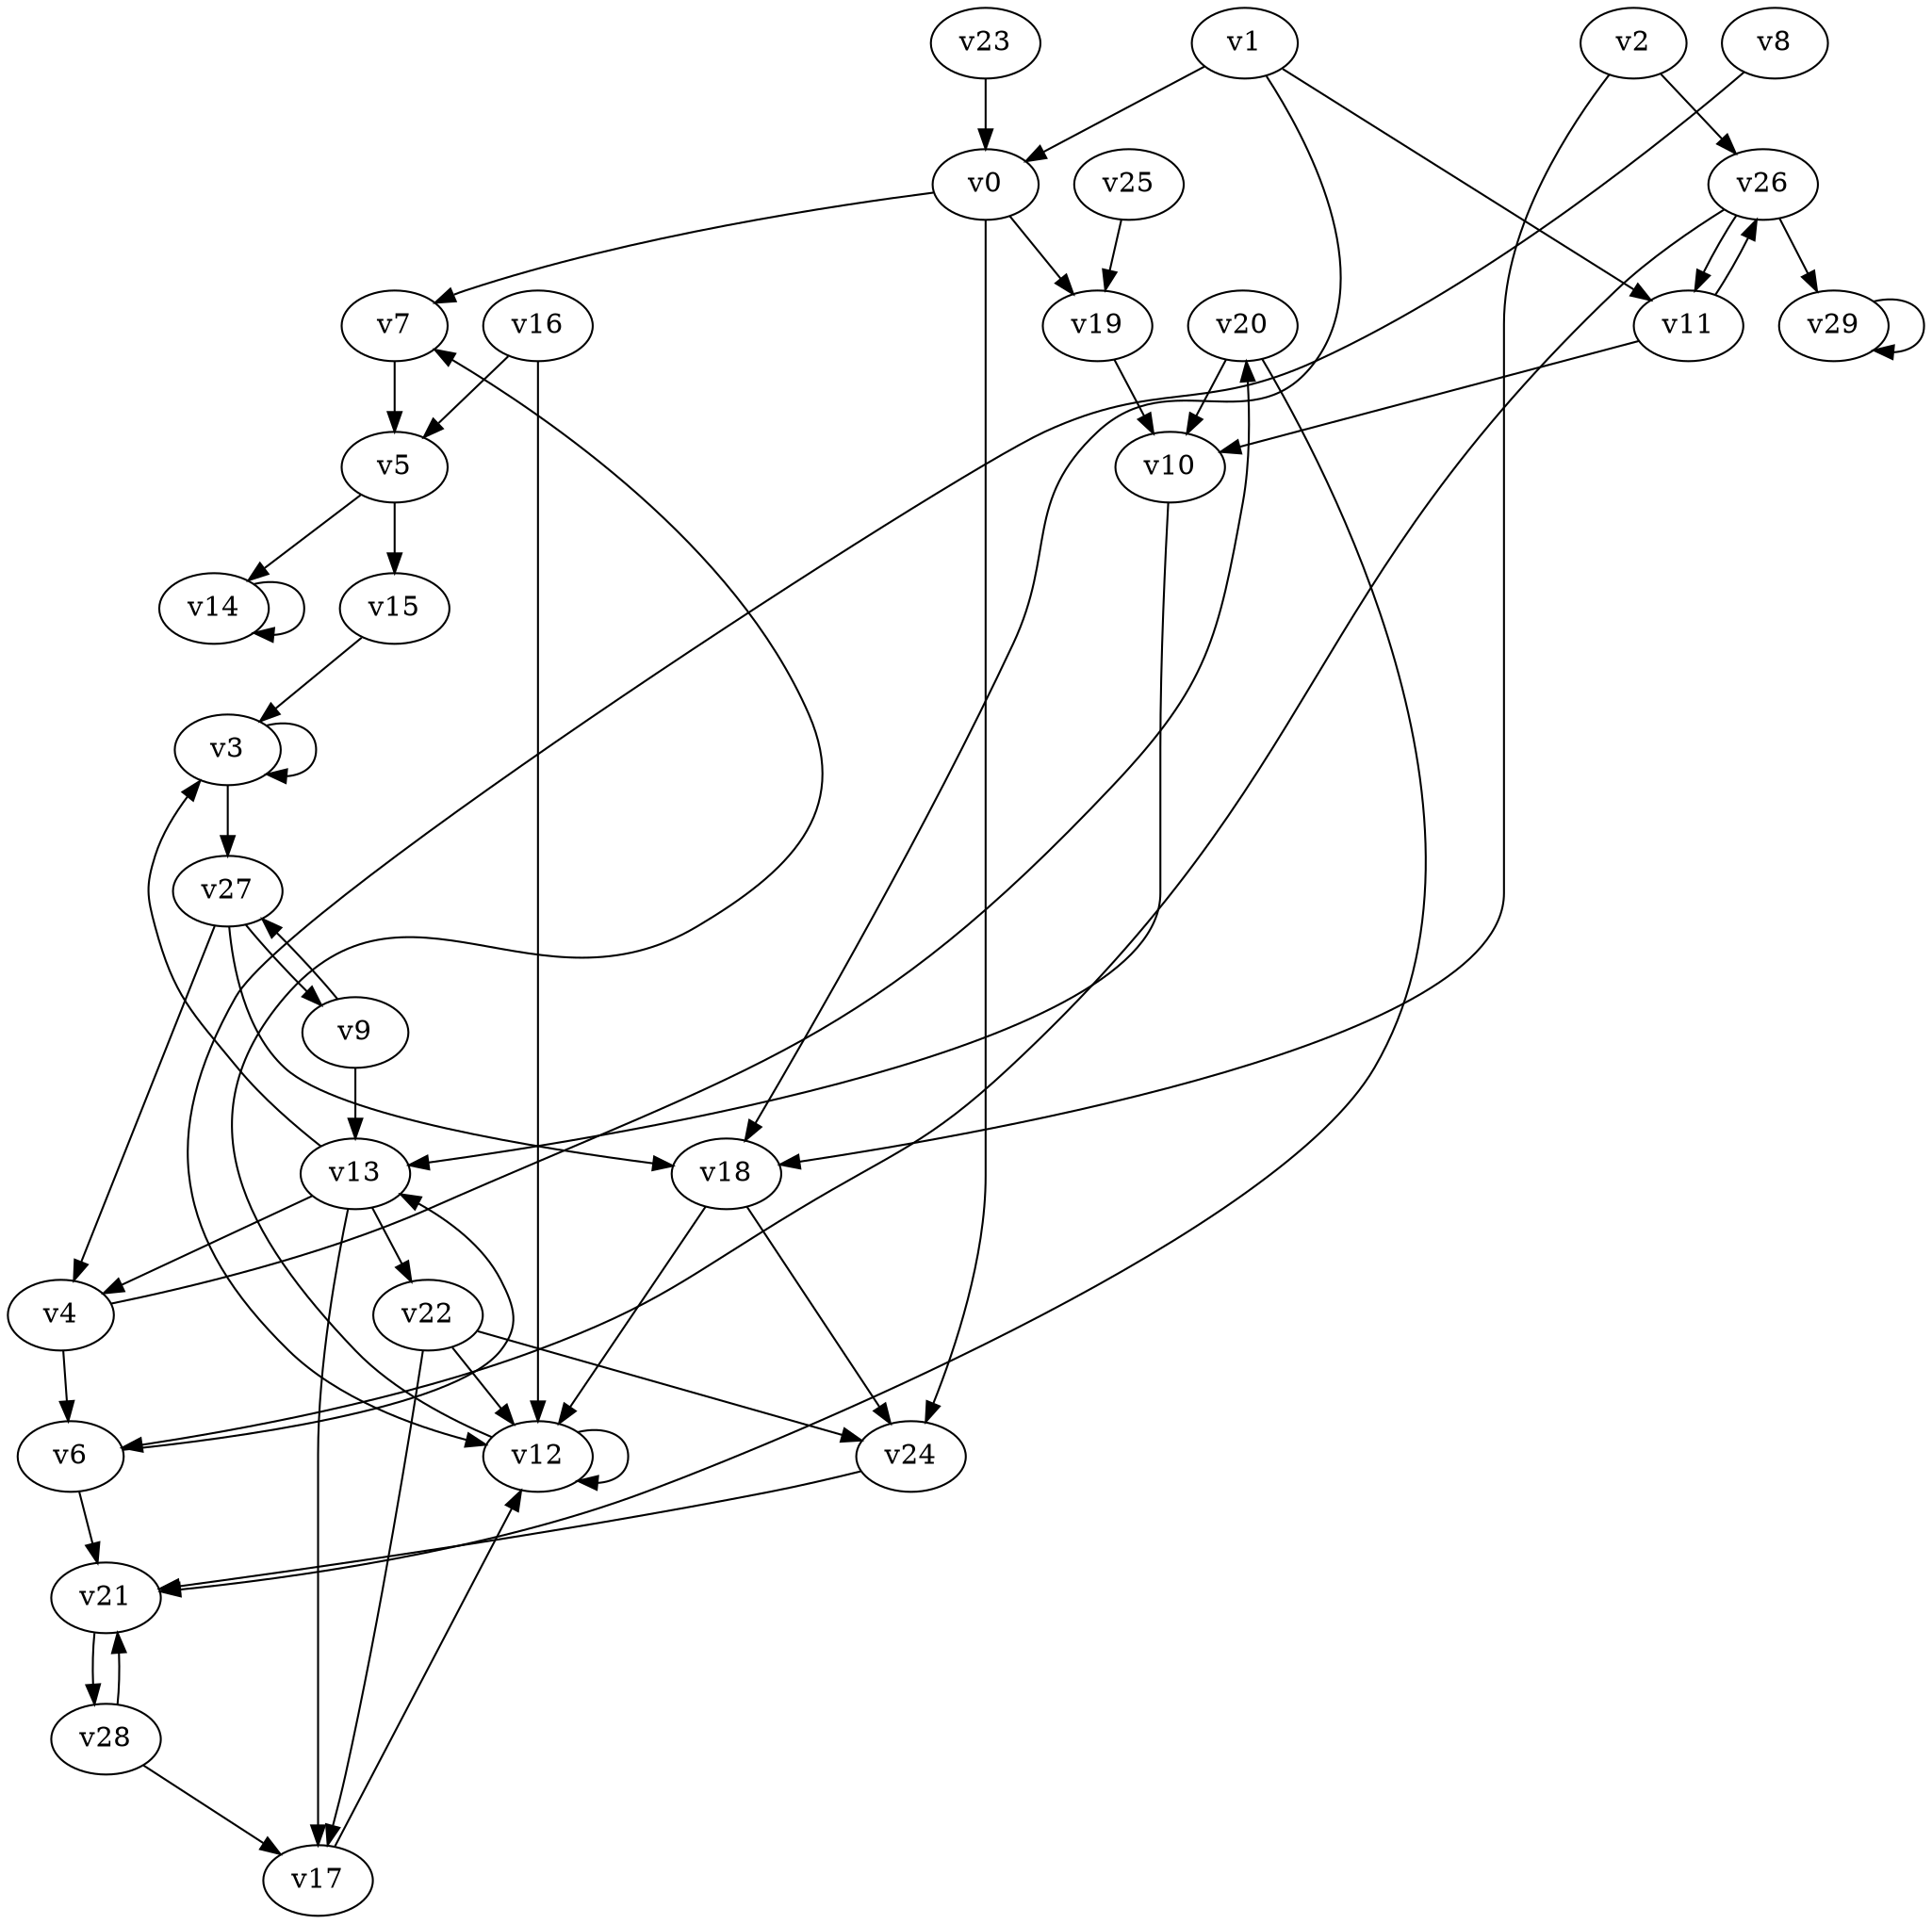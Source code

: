// Benchmark game 35 - 30 vertices
// time_bound: 8
// targets: v22
digraph G {
    v0 [name="v0", player=0];
    v1 [name="v1", player=1];
    v2 [name="v2", player=0];
    v3 [name="v3", player=0];
    v4 [name="v4", player=1];
    v5 [name="v5", player=0];
    v6 [name="v6", player=1];
    v7 [name="v7", player=1];
    v8 [name="v8", player=1];
    v9 [name="v9", player=1];
    v10 [name="v10", player=0];
    v11 [name="v11", player=0];
    v12 [name="v12", player=0];
    v13 [name="v13", player=1];
    v14 [name="v14", player=1];
    v15 [name="v15", player=1];
    v16 [name="v16", player=0];
    v17 [name="v17", player=1];
    v18 [name="v18", player=1];
    v19 [name="v19", player=1];
    v20 [name="v20", player=1];
    v21 [name="v21", player=0];
    v22 [name="v22", player=0, target=1];
    v23 [name="v23", player=1];
    v24 [name="v24", player=0];
    v25 [name="v25", player=1];
    v26 [name="v26", player=1];
    v27 [name="v27", player=1];
    v28 [name="v28", player=0];
    v29 [name="v29", player=1];

    v0 -> v24;
    v1 -> v18 [constraint="t >= 4"];
    v2 -> v26;
    v3 -> v3;
    v4 -> v20 [constraint="t < 13"];
    v5 -> v14;
    v6 -> v13 [constraint="t >= 5"];
    v7 -> v5;
    v8 -> v12 [constraint="t >= 5"];
    v9 -> v13;
    v10 -> v13;
    v11 -> v10;
    v12 -> v7 [constraint="t mod 2 == 1"];
    v13 -> v3;
    v14 -> v14;
    v15 -> v3;
    v16 -> v5;
    v17 -> v12 [constraint="t >= 5"];
    v18 -> v24;
    v19 -> v10;
    v20 -> v21 [constraint="t >= 2"];
    v21 -> v28;
    v22 -> v24;
    v23 -> v0;
    v24 -> v21 [constraint="t mod 4 == 3"];
    v25 -> v19;
    v26 -> v6 [constraint="t < 9"];
    v27 -> v18;
    v28 -> v21;
    v29 -> v29;
    v2 -> v18;
    v0 -> v19;
    v16 -> v12;
    v27 -> v4;
    v27 -> v9;
    v1 -> v11;
    v28 -> v17;
    v1 -> v0;
    v22 -> v17;
    v26 -> v11;
    v3 -> v27;
    v9 -> v27;
    v0 -> v7;
    v13 -> v22;
    v18 -> v12;
    v20 -> v10;
    v22 -> v12;
    v12 -> v12;
    v13 -> v17;
    v6 -> v21;
    v5 -> v15;
    v4 -> v6;
    v26 -> v29;
    v11 -> v26;
    v13 -> v4;
}
